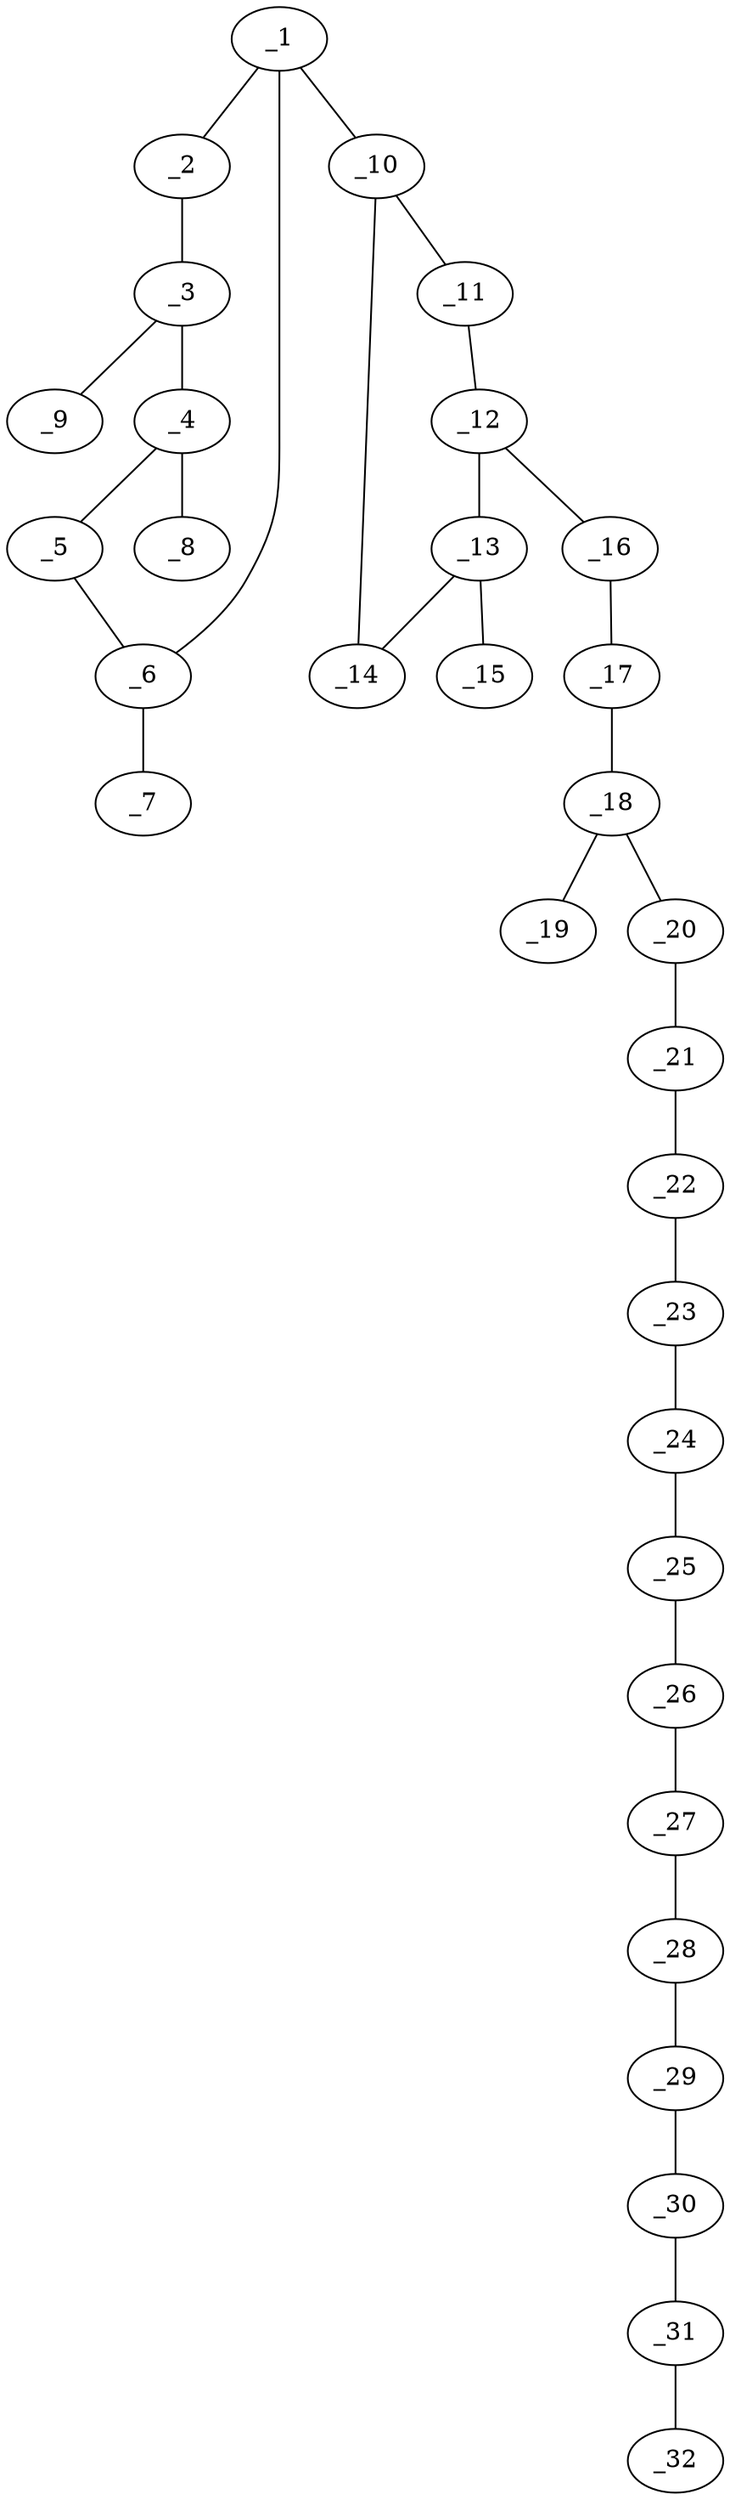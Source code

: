 graph molid662426 {
	_1	 [charge=0,
		chem=4,
		symbol="N  ",
		x="15.1584",
		y="-2.6397"];
	_2	 [charge=0,
		chem=1,
		symbol="C  ",
		x="16.0244",
		y="-3.1397"];
	_1 -- _2	 [valence=1];
	_6	 [charge=0,
		chem=1,
		symbol="C  ",
		x="14.2924",
		y="-3.1397"];
	_1 -- _6	 [valence=1];
	_10	 [charge=0,
		chem=1,
		symbol="C  ",
		x="15.1584",
		y="-1.6397"];
	_1 -- _10	 [valence=1];
	_3	 [charge=0,
		chem=1,
		symbol="C  ",
		x="16.0244",
		y="-4.1397"];
	_2 -- _3	 [valence=2];
	_4	 [charge=0,
		chem=1,
		symbol="C  ",
		x="15.1584",
		y="-4.6397"];
	_3 -- _4	 [valence=1];
	_9	 [charge=0,
		chem=1,
		symbol="C  ",
		x="16.8905",
		y="-4.6397"];
	_3 -- _9	 [valence=1];
	_5	 [charge=0,
		chem=4,
		symbol="N  ",
		x="14.2924",
		y="-4.1397"];
	_4 -- _5	 [valence=1];
	_8	 [charge=0,
		chem=2,
		symbol="O  ",
		x="15.1584",
		y="-5.6397"];
	_4 -- _8	 [valence=2];
	_5 -- _6	 [valence=1];
	_7	 [charge=0,
		chem=2,
		symbol="O  ",
		x="13.4264",
		y="-2.6397"];
	_6 -- _7	 [valence=2];
	_11	 [charge=0,
		chem=2,
		symbol="O  ",
		x="14.3494",
		y="-1.0519"];
	_10 -- _11	 [valence=1];
	_14	 [charge=0,
		chem=1,
		symbol="C  ",
		x="15.9674",
		y="-1.0519"];
	_10 -- _14	 [valence=1];
	_12	 [charge=0,
		chem=1,
		symbol="C  ",
		x="14.6584",
		y="-0.1008"];
	_11 -- _12	 [valence=1];
	_13	 [charge=0,
		chem=1,
		symbol="C  ",
		x="15.6584",
		y="-0.1008"];
	_12 -- _13	 [valence=1];
	_16	 [charge=0,
		chem=1,
		symbol="C  ",
		x="14.0707",
		y="0.7082"];
	_12 -- _16	 [valence=1];
	_13 -- _14	 [valence=1];
	_15	 [charge=0,
		chem=22,
		symbol="F  ",
		x="16.2462",
		y="0.7082"];
	_13 -- _15	 [valence=1];
	_17	 [charge=0,
		chem=2,
		symbol="O  ",
		x="13.0761",
		y="0.6037"];
	_16 -- _17	 [valence=1];
	_18	 [charge=0,
		chem=1,
		symbol="C  ",
		x="12.4883",
		y="1.4127"];
	_17 -- _18	 [valence=1];
	_19	 [charge=0,
		chem=2,
		symbol="O  ",
		x="12.8951",
		y="2.3262"];
	_18 -- _19	 [valence=2];
	_20	 [charge=0,
		chem=1,
		symbol="C  ",
		x="11.4938",
		y="1.3082"];
	_18 -- _20	 [valence=1];
	_21	 [charge=0,
		chem=1,
		symbol="C  ",
		x="10.906",
		y="2.1172"];
	_20 -- _21	 [valence=1];
	_22	 [charge=0,
		chem=1,
		symbol="C  ",
		x="9.9115",
		y="2.0127"];
	_21 -- _22	 [valence=1];
	_23	 [charge=0,
		chem=1,
		symbol="C  ",
		x="9.3237",
		y="2.8217"];
	_22 -- _23	 [valence=1];
	_24	 [charge=0,
		chem=1,
		symbol="C  ",
		x="8.3292",
		y="2.7172"];
	_23 -- _24	 [valence=1];
	_25	 [charge=0,
		chem=1,
		symbol="C  ",
		x="7.7414",
		y="3.5262"];
	_24 -- _25	 [valence=1];
	_26	 [charge=0,
		chem=1,
		symbol="C  ",
		x="6.7469",
		y="3.4217"];
	_25 -- _26	 [valence=1];
	_27	 [charge=0,
		chem=1,
		symbol="C  ",
		x="6.1591",
		y="4.2307"];
	_26 -- _27	 [valence=1];
	_28	 [charge=0,
		chem=1,
		symbol="C  ",
		x="5.1646",
		y="4.1261"];
	_27 -- _28	 [valence=1];
	_29	 [charge=0,
		chem=1,
		symbol="C  ",
		x="4.5768",
		y="4.9352"];
	_28 -- _29	 [valence=1];
	_30	 [charge=0,
		chem=1,
		symbol="C  ",
		x="3.5823",
		y="4.8306"];
	_29 -- _30	 [valence=1];
	_31	 [charge=0,
		chem=1,
		symbol="C  ",
		x="2.9945",
		y="5.6397"];
	_30 -- _31	 [valence=1];
	_32	 [charge=0,
		chem=1,
		symbol="C  ",
		x=2,
		y="5.5351"];
	_31 -- _32	 [valence=1];
}

